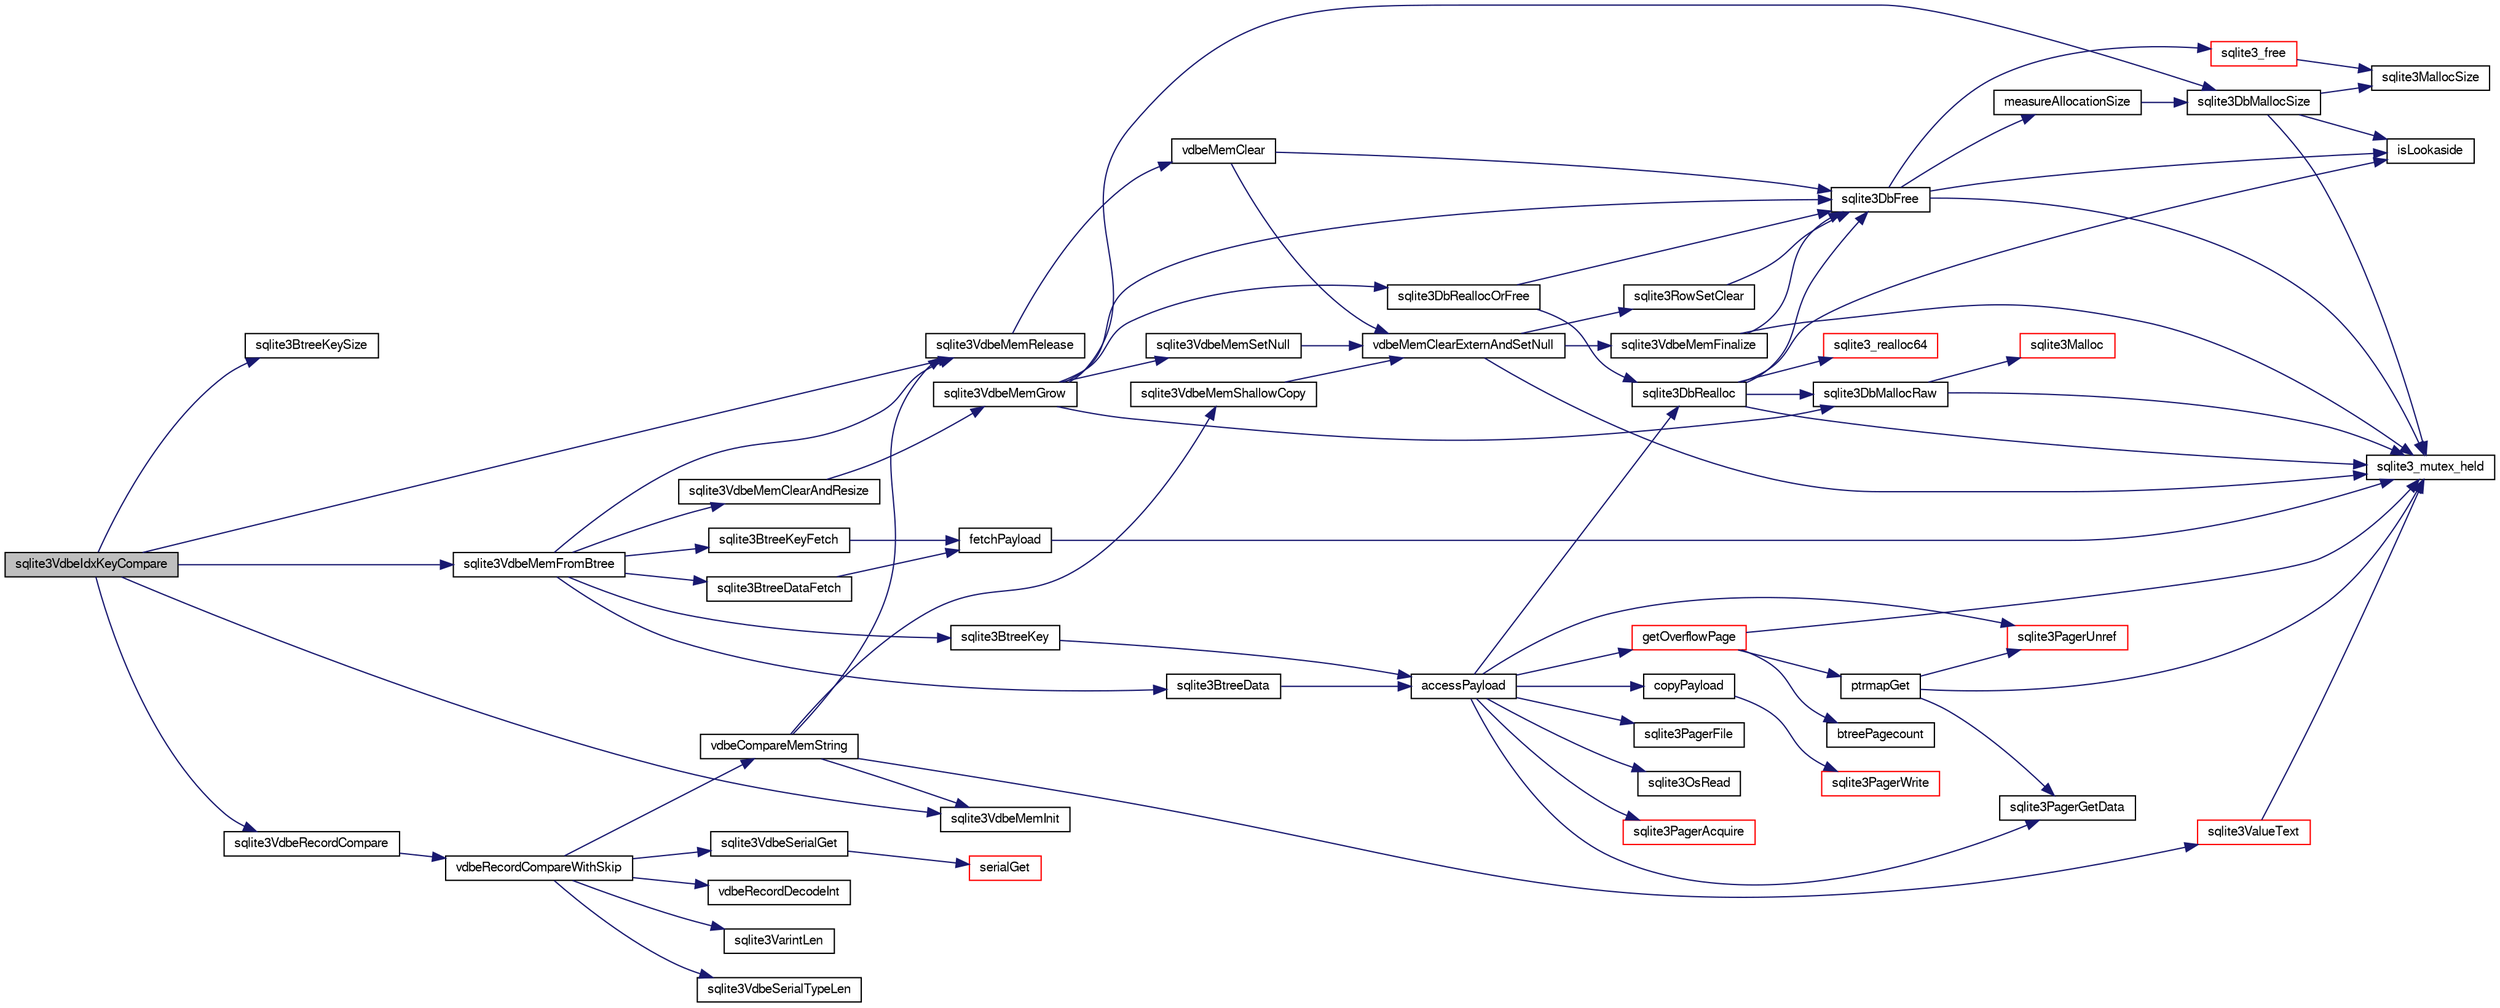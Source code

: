 digraph "sqlite3VdbeIdxKeyCompare"
{
  edge [fontname="FreeSans",fontsize="10",labelfontname="FreeSans",labelfontsize="10"];
  node [fontname="FreeSans",fontsize="10",shape=record];
  rankdir="LR";
  Node757480 [label="sqlite3VdbeIdxKeyCompare",height=0.2,width=0.4,color="black", fillcolor="grey75", style="filled", fontcolor="black"];
  Node757480 -> Node757481 [color="midnightblue",fontsize="10",style="solid",fontname="FreeSans"];
  Node757481 [label="sqlite3BtreeKeySize",height=0.2,width=0.4,color="black", fillcolor="white", style="filled",URL="$sqlite3_8c.html#a73b33a51e4be80535ca4357abe181d2b"];
  Node757480 -> Node757482 [color="midnightblue",fontsize="10",style="solid",fontname="FreeSans"];
  Node757482 [label="sqlite3VdbeMemInit",height=0.2,width=0.4,color="black", fillcolor="white", style="filled",URL="$sqlite3_8c.html#a71744ecf3bbf078600c527fa96ef3360"];
  Node757480 -> Node757483 [color="midnightblue",fontsize="10",style="solid",fontname="FreeSans"];
  Node757483 [label="sqlite3VdbeMemFromBtree",height=0.2,width=0.4,color="black", fillcolor="white", style="filled",URL="$sqlite3_8c.html#a2f4630d8648b1bf4ffcda8c6813518d2"];
  Node757483 -> Node757484 [color="midnightblue",fontsize="10",style="solid",fontname="FreeSans"];
  Node757484 [label="sqlite3BtreeKeyFetch",height=0.2,width=0.4,color="black", fillcolor="white", style="filled",URL="$sqlite3_8c.html#a857d95cdce2601fd5f6acb8b4facdd2a"];
  Node757484 -> Node757485 [color="midnightblue",fontsize="10",style="solid",fontname="FreeSans"];
  Node757485 [label="fetchPayload",height=0.2,width=0.4,color="black", fillcolor="white", style="filled",URL="$sqlite3_8c.html#a46622817f95a4f77fd9a6494c97f51f7"];
  Node757485 -> Node757486 [color="midnightblue",fontsize="10",style="solid",fontname="FreeSans"];
  Node757486 [label="sqlite3_mutex_held",height=0.2,width=0.4,color="black", fillcolor="white", style="filled",URL="$sqlite3_8c.html#acf77da68932b6bc163c5e68547ecc3e7"];
  Node757483 -> Node757487 [color="midnightblue",fontsize="10",style="solid",fontname="FreeSans"];
  Node757487 [label="sqlite3BtreeDataFetch",height=0.2,width=0.4,color="black", fillcolor="white", style="filled",URL="$sqlite3_8c.html#aadaceb02f6a30eec9df2730799ad23bd"];
  Node757487 -> Node757485 [color="midnightblue",fontsize="10",style="solid",fontname="FreeSans"];
  Node757483 -> Node757488 [color="midnightblue",fontsize="10",style="solid",fontname="FreeSans"];
  Node757488 [label="sqlite3VdbeMemClearAndResize",height=0.2,width=0.4,color="black", fillcolor="white", style="filled",URL="$sqlite3_8c.html#add082be4aa46084ecdf023cfac898231"];
  Node757488 -> Node757489 [color="midnightblue",fontsize="10",style="solid",fontname="FreeSans"];
  Node757489 [label="sqlite3VdbeMemGrow",height=0.2,width=0.4,color="black", fillcolor="white", style="filled",URL="$sqlite3_8c.html#aba753c9690ae0ba31b5100945cf29447"];
  Node757489 -> Node757490 [color="midnightblue",fontsize="10",style="solid",fontname="FreeSans"];
  Node757490 [label="sqlite3DbMallocSize",height=0.2,width=0.4,color="black", fillcolor="white", style="filled",URL="$sqlite3_8c.html#aa397e5a8a03495203a0767abf0a71f86"];
  Node757490 -> Node757491 [color="midnightblue",fontsize="10",style="solid",fontname="FreeSans"];
  Node757491 [label="sqlite3MallocSize",height=0.2,width=0.4,color="black", fillcolor="white", style="filled",URL="$sqlite3_8c.html#acf5d2a5f35270bafb050bd2def576955"];
  Node757490 -> Node757486 [color="midnightblue",fontsize="10",style="solid",fontname="FreeSans"];
  Node757490 -> Node757492 [color="midnightblue",fontsize="10",style="solid",fontname="FreeSans"];
  Node757492 [label="isLookaside",height=0.2,width=0.4,color="black", fillcolor="white", style="filled",URL="$sqlite3_8c.html#a770fa05ff9717b75e16f4d968a77b897"];
  Node757489 -> Node757493 [color="midnightblue",fontsize="10",style="solid",fontname="FreeSans"];
  Node757493 [label="sqlite3DbReallocOrFree",height=0.2,width=0.4,color="black", fillcolor="white", style="filled",URL="$sqlite3_8c.html#a532a9fd62eeb46b61885a0fff075231c"];
  Node757493 -> Node757494 [color="midnightblue",fontsize="10",style="solid",fontname="FreeSans"];
  Node757494 [label="sqlite3DbRealloc",height=0.2,width=0.4,color="black", fillcolor="white", style="filled",URL="$sqlite3_8c.html#ae028f4902a9d29bcaf310ff289ee87dc"];
  Node757494 -> Node757486 [color="midnightblue",fontsize="10",style="solid",fontname="FreeSans"];
  Node757494 -> Node757495 [color="midnightblue",fontsize="10",style="solid",fontname="FreeSans"];
  Node757495 [label="sqlite3DbMallocRaw",height=0.2,width=0.4,color="black", fillcolor="white", style="filled",URL="$sqlite3_8c.html#abbe8be0cf7175e11ddc3e2218fad924e"];
  Node757495 -> Node757486 [color="midnightblue",fontsize="10",style="solid",fontname="FreeSans"];
  Node757495 -> Node757496 [color="midnightblue",fontsize="10",style="solid",fontname="FreeSans"];
  Node757496 [label="sqlite3Malloc",height=0.2,width=0.4,color="red", fillcolor="white", style="filled",URL="$sqlite3_8c.html#a361a2eaa846b1885f123abe46f5d8b2b"];
  Node757494 -> Node757492 [color="midnightblue",fontsize="10",style="solid",fontname="FreeSans"];
  Node757494 -> Node757505 [color="midnightblue",fontsize="10",style="solid",fontname="FreeSans"];
  Node757505 [label="sqlite3DbFree",height=0.2,width=0.4,color="black", fillcolor="white", style="filled",URL="$sqlite3_8c.html#ac70ab821a6607b4a1b909582dc37a069"];
  Node757505 -> Node757486 [color="midnightblue",fontsize="10",style="solid",fontname="FreeSans"];
  Node757505 -> Node757506 [color="midnightblue",fontsize="10",style="solid",fontname="FreeSans"];
  Node757506 [label="measureAllocationSize",height=0.2,width=0.4,color="black", fillcolor="white", style="filled",URL="$sqlite3_8c.html#a45731e644a22fdb756e2b6337224217a"];
  Node757506 -> Node757490 [color="midnightblue",fontsize="10",style="solid",fontname="FreeSans"];
  Node757505 -> Node757492 [color="midnightblue",fontsize="10",style="solid",fontname="FreeSans"];
  Node757505 -> Node757507 [color="midnightblue",fontsize="10",style="solid",fontname="FreeSans"];
  Node757507 [label="sqlite3_free",height=0.2,width=0.4,color="red", fillcolor="white", style="filled",URL="$sqlite3_8c.html#a6552349e36a8a691af5487999ab09519"];
  Node757507 -> Node757491 [color="midnightblue",fontsize="10",style="solid",fontname="FreeSans"];
  Node757494 -> Node757508 [color="midnightblue",fontsize="10",style="solid",fontname="FreeSans"];
  Node757508 [label="sqlite3_realloc64",height=0.2,width=0.4,color="red", fillcolor="white", style="filled",URL="$sqlite3_8c.html#a3765a714077ee547e811034236dc9ecd"];
  Node757493 -> Node757505 [color="midnightblue",fontsize="10",style="solid",fontname="FreeSans"];
  Node757489 -> Node757505 [color="midnightblue",fontsize="10",style="solid",fontname="FreeSans"];
  Node757489 -> Node757495 [color="midnightblue",fontsize="10",style="solid",fontname="FreeSans"];
  Node757489 -> Node757622 [color="midnightblue",fontsize="10",style="solid",fontname="FreeSans"];
  Node757622 [label="sqlite3VdbeMemSetNull",height=0.2,width=0.4,color="black", fillcolor="white", style="filled",URL="$sqlite3_8c.html#ae01092c23aebaf8a3ebdf3954609b410"];
  Node757622 -> Node757566 [color="midnightblue",fontsize="10",style="solid",fontname="FreeSans"];
  Node757566 [label="vdbeMemClearExternAndSetNull",height=0.2,width=0.4,color="black", fillcolor="white", style="filled",URL="$sqlite3_8c.html#a29c41a360fb0e86b817777daf061230c"];
  Node757566 -> Node757486 [color="midnightblue",fontsize="10",style="solid",fontname="FreeSans"];
  Node757566 -> Node757567 [color="midnightblue",fontsize="10",style="solid",fontname="FreeSans"];
  Node757567 [label="sqlite3VdbeMemFinalize",height=0.2,width=0.4,color="black", fillcolor="white", style="filled",URL="$sqlite3_8c.html#a2568220f48ddef81b1c43e401042d9d2"];
  Node757567 -> Node757486 [color="midnightblue",fontsize="10",style="solid",fontname="FreeSans"];
  Node757567 -> Node757505 [color="midnightblue",fontsize="10",style="solid",fontname="FreeSans"];
  Node757566 -> Node757568 [color="midnightblue",fontsize="10",style="solid",fontname="FreeSans"];
  Node757568 [label="sqlite3RowSetClear",height=0.2,width=0.4,color="black", fillcolor="white", style="filled",URL="$sqlite3_8c.html#ae153de0cd969511a607e26deeca80342"];
  Node757568 -> Node757505 [color="midnightblue",fontsize="10",style="solid",fontname="FreeSans"];
  Node757483 -> Node757768 [color="midnightblue",fontsize="10",style="solid",fontname="FreeSans"];
  Node757768 [label="sqlite3BtreeKey",height=0.2,width=0.4,color="black", fillcolor="white", style="filled",URL="$sqlite3_8c.html#ac2d5b22a7aae9c57b8a4ef7be643c1cd"];
  Node757768 -> Node757769 [color="midnightblue",fontsize="10",style="solid",fontname="FreeSans"];
  Node757769 [label="accessPayload",height=0.2,width=0.4,color="black", fillcolor="white", style="filled",URL="$sqlite3_8c.html#acf70e6d3cb6afd54d677b3dffb6959d2"];
  Node757769 -> Node757770 [color="midnightblue",fontsize="10",style="solid",fontname="FreeSans"];
  Node757770 [label="copyPayload",height=0.2,width=0.4,color="black", fillcolor="white", style="filled",URL="$sqlite3_8c.html#aedb2ad4326779a68bc8e012570bda430"];
  Node757770 -> Node757771 [color="midnightblue",fontsize="10",style="solid",fontname="FreeSans"];
  Node757771 [label="sqlite3PagerWrite",height=0.2,width=0.4,color="red", fillcolor="white", style="filled",URL="$sqlite3_8c.html#ad4b8aee028ee99575b0748b299e04ed0"];
  Node757769 -> Node757494 [color="midnightblue",fontsize="10",style="solid",fontname="FreeSans"];
  Node757769 -> Node757905 [color="midnightblue",fontsize="10",style="solid",fontname="FreeSans"];
  Node757905 [label="getOverflowPage",height=0.2,width=0.4,color="red", fillcolor="white", style="filled",URL="$sqlite3_8c.html#af907f898e049d621e2c9dc1ed1d63cf4"];
  Node757905 -> Node757486 [color="midnightblue",fontsize="10",style="solid",fontname="FreeSans"];
  Node757905 -> Node757871 [color="midnightblue",fontsize="10",style="solid",fontname="FreeSans"];
  Node757871 [label="btreePagecount",height=0.2,width=0.4,color="black", fillcolor="white", style="filled",URL="$sqlite3_8c.html#a9cc4ac11752c088db89d551ec1495a15"];
  Node757905 -> Node757906 [color="midnightblue",fontsize="10",style="solid",fontname="FreeSans"];
  Node757906 [label="ptrmapGet",height=0.2,width=0.4,color="black", fillcolor="white", style="filled",URL="$sqlite3_8c.html#ae91bfd9c1bec807a52a384d2ed01934b"];
  Node757906 -> Node757486 [color="midnightblue",fontsize="10",style="solid",fontname="FreeSans"];
  Node757906 -> Node757867 [color="midnightblue",fontsize="10",style="solid",fontname="FreeSans"];
  Node757867 [label="sqlite3PagerGetData",height=0.2,width=0.4,color="black", fillcolor="white", style="filled",URL="$sqlite3_8c.html#a9dd340e56fb4b7fad4df339595b8d8a2"];
  Node757906 -> Node757872 [color="midnightblue",fontsize="10",style="solid",fontname="FreeSans"];
  Node757872 [label="sqlite3PagerUnref",height=0.2,width=0.4,color="red", fillcolor="white", style="filled",URL="$sqlite3_8c.html#aa9d040b7f24a8a5d99bf96863b52cd15"];
  Node757769 -> Node757910 [color="midnightblue",fontsize="10",style="solid",fontname="FreeSans"];
  Node757910 [label="sqlite3PagerFile",height=0.2,width=0.4,color="black", fillcolor="white", style="filled",URL="$sqlite3_8c.html#a4994718ae281ffc714aa975c5b9b359d"];
  Node757769 -> Node757834 [color="midnightblue",fontsize="10",style="solid",fontname="FreeSans"];
  Node757834 [label="sqlite3OsRead",height=0.2,width=0.4,color="black", fillcolor="white", style="filled",URL="$sqlite3_8c.html#a98ef6b5ed82299d2efc0b5f9e41c877d"];
  Node757769 -> Node757873 [color="midnightblue",fontsize="10",style="solid",fontname="FreeSans"];
  Node757873 [label="sqlite3PagerAcquire",height=0.2,width=0.4,color="red", fillcolor="white", style="filled",URL="$sqlite3_8c.html#a22a53daafd2bd778cda390312651f994"];
  Node757769 -> Node757867 [color="midnightblue",fontsize="10",style="solid",fontname="FreeSans"];
  Node757769 -> Node757872 [color="midnightblue",fontsize="10",style="solid",fontname="FreeSans"];
  Node757483 -> Node757911 [color="midnightblue",fontsize="10",style="solid",fontname="FreeSans"];
  Node757911 [label="sqlite3BtreeData",height=0.2,width=0.4,color="black", fillcolor="white", style="filled",URL="$sqlite3_8c.html#a1790f0a3e62aea4361ab60996272a78c"];
  Node757911 -> Node757769 [color="midnightblue",fontsize="10",style="solid",fontname="FreeSans"];
  Node757483 -> Node757564 [color="midnightblue",fontsize="10",style="solid",fontname="FreeSans"];
  Node757564 [label="sqlite3VdbeMemRelease",height=0.2,width=0.4,color="black", fillcolor="white", style="filled",URL="$sqlite3_8c.html#a90606361dbeba88159fd6ff03fcc10cc"];
  Node757564 -> Node757565 [color="midnightblue",fontsize="10",style="solid",fontname="FreeSans"];
  Node757565 [label="vdbeMemClear",height=0.2,width=0.4,color="black", fillcolor="white", style="filled",URL="$sqlite3_8c.html#a489eef6e55ad0dadf67578726b935d12"];
  Node757565 -> Node757566 [color="midnightblue",fontsize="10",style="solid",fontname="FreeSans"];
  Node757565 -> Node757505 [color="midnightblue",fontsize="10",style="solid",fontname="FreeSans"];
  Node757480 -> Node757912 [color="midnightblue",fontsize="10",style="solid",fontname="FreeSans"];
  Node757912 [label="sqlite3VdbeRecordCompare",height=0.2,width=0.4,color="black", fillcolor="white", style="filled",URL="$sqlite3_8c.html#a58c98706c7f8dd49c401c05bfe4932da"];
  Node757912 -> Node757913 [color="midnightblue",fontsize="10",style="solid",fontname="FreeSans"];
  Node757913 [label="vdbeRecordCompareWithSkip",height=0.2,width=0.4,color="black", fillcolor="white", style="filled",URL="$sqlite3_8c.html#a3e4bfdbbc6a8b6120c6df742e0720078"];
  Node757913 -> Node757914 [color="midnightblue",fontsize="10",style="solid",fontname="FreeSans"];
  Node757914 [label="sqlite3VdbeSerialTypeLen",height=0.2,width=0.4,color="black", fillcolor="white", style="filled",URL="$sqlite3_8c.html#ab84b4c97560363d01a6044a954c7d4f4"];
  Node757913 -> Node757915 [color="midnightblue",fontsize="10",style="solid",fontname="FreeSans"];
  Node757915 [label="sqlite3VdbeSerialGet",height=0.2,width=0.4,color="black", fillcolor="white", style="filled",URL="$sqlite3_8c.html#a5b5cd74212a43cf693266f0b9badc469"];
  Node757915 -> Node757916 [color="midnightblue",fontsize="10",style="solid",fontname="FreeSans"];
  Node757916 [label="serialGet",height=0.2,width=0.4,color="red", fillcolor="white", style="filled",URL="$sqlite3_8c.html#a07f82bd181d15c1e1ba90a79c78dfd37"];
  Node757913 -> Node757917 [color="midnightblue",fontsize="10",style="solid",fontname="FreeSans"];
  Node757917 [label="vdbeRecordDecodeInt",height=0.2,width=0.4,color="black", fillcolor="white", style="filled",URL="$sqlite3_8c.html#af43a59469b879fd578e19c0f6f613984"];
  Node757913 -> Node757631 [color="midnightblue",fontsize="10",style="solid",fontname="FreeSans"];
  Node757631 [label="vdbeCompareMemString",height=0.2,width=0.4,color="black", fillcolor="white", style="filled",URL="$sqlite3_8c.html#afc618ccf0c8dc5c4de68c35c8b1613c1"];
  Node757631 -> Node757482 [color="midnightblue",fontsize="10",style="solid",fontname="FreeSans"];
  Node757631 -> Node757632 [color="midnightblue",fontsize="10",style="solid",fontname="FreeSans"];
  Node757632 [label="sqlite3VdbeMemShallowCopy",height=0.2,width=0.4,color="black", fillcolor="white", style="filled",URL="$sqlite3_8c.html#a507287d895706c681ed352775e726f6a"];
  Node757632 -> Node757566 [color="midnightblue",fontsize="10",style="solid",fontname="FreeSans"];
  Node757631 -> Node757558 [color="midnightblue",fontsize="10",style="solid",fontname="FreeSans"];
  Node757558 [label="sqlite3ValueText",height=0.2,width=0.4,color="red", fillcolor="white", style="filled",URL="$sqlite3_8c.html#ad567a94e52d1adf81f4857fdba00a59b"];
  Node757558 -> Node757486 [color="midnightblue",fontsize="10",style="solid",fontname="FreeSans"];
  Node757631 -> Node757564 [color="midnightblue",fontsize="10",style="solid",fontname="FreeSans"];
  Node757913 -> Node757918 [color="midnightblue",fontsize="10",style="solid",fontname="FreeSans"];
  Node757918 [label="sqlite3VarintLen",height=0.2,width=0.4,color="black", fillcolor="white", style="filled",URL="$sqlite3_8c.html#a7ef2f973d52f5d21b856d4bed6bb1fec"];
  Node757480 -> Node757564 [color="midnightblue",fontsize="10",style="solid",fontname="FreeSans"];
}

